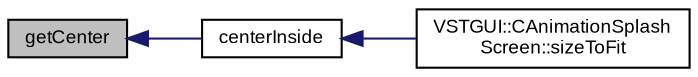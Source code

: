 digraph "getCenter"
{
  bgcolor="transparent";
  edge [fontname="Arial",fontsize="9",labelfontname="Arial",labelfontsize="9"];
  node [fontname="Arial",fontsize="9",shape=record];
  rankdir="LR";
  Node1 [label="getCenter",height=0.2,width=0.4,color="black", fillcolor="grey75", style="filled" fontcolor="black"];
  Node1 -> Node2 [dir="back",color="midnightblue",fontsize="9",style="solid",fontname="Arial"];
  Node2 [label="centerInside",height=0.2,width=0.4,color="black",URL="$struct_v_s_t_g_u_i_1_1_c_rect.html#acb755170b4f2460b6a0e044ae82333fa",tooltip="moves this rect to the center of r "];
  Node2 -> Node3 [dir="back",color="midnightblue",fontsize="9",style="solid",fontname="Arial"];
  Node3 [label="VSTGUI::CAnimationSplash\lScreen::sizeToFit",height=0.2,width=0.4,color="black",URL="$class_v_s_t_g_u_i_1_1_c_animation_splash_screen.html#a1f9f5eb3e6ae65118a2c1f15f15acab3",tooltip="resize view to optimal size "];
}
